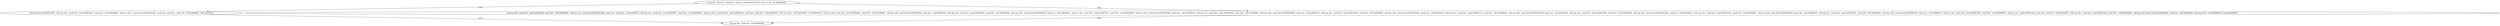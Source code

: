 digraph "func" {
"134517152" [label = "'push edi', 'push esi', 'push eax', 'mov esi, dword [esp+0x10]', 'test esi, esi', 'jne 0x804936f', " ]
"134517615" [label = "'mov edi, dword [0x8058168]', 'sub esp, 0x4', 'push 0x5', 'push 0x8054f34', 'push 0x0', 'call 0x8048d90', 'add esp, 0x10', 'push dword [0x80581d8]', 'push eax', 'push 0x1', 'push edi', 'call 0x8048fe0', 'add esp, 0x10', " ]
"134517167" [label = "'sub esp, 0x4', 'push 0x5', 'push 0x8054f5b', 'push 0x0', 'call 0x8048d90', 'add esp, 0xc', 'push dword [0x80581d8]', 'push eax', 'push 0x1', 'call 0x8048f70', 'add esp, 0xc', 'push 0x5', 'push 0x8054f7c', 'push 0x0', 'call 0x8048d90', 'add esp, 0x10', 'push 0x200', 'push 0x8054fa3', 'push eax', 'push 0x1', 'call 0x8048f70', 'add esp, 0x10', 'call 0x80493b0', 'call 0x80493e0', 'sub esp, 0x4', 'push 0x5', 'push 0x8054fab', 'push 0x0', 'call 0x8048d90', 'add esp, 0x8', 'push dword [0x8058184]', 'push eax', 'call 0x8048ec0', 'add esp, 0xc', 'push 0x5', 'push 0x8054fd8', 'push 0x0', 'call 0x8048d90', 'add esp, 0x8', 'push dword [0x8058184]', 'push eax', 'call 0x8048ec0', 'add esp, 0xc', 'push 0x5', 'push 0x805501e', 'push 0x0', 'call 0x8048d90', 'add esp, 0x8', 'push dword [0x8058184]', 'push eax', 'call 0x8048ec0', 'add esp, 0xc', 'push 0x5', 'push 0x80550b5', 'push 0x0', 'call 0x8048d90', 'add esp, 0x8', 'push dword [0x8058184]', 'push eax', 'call 0x8048ec0', 'add esp, 0xc', 'push 0x5', 'push 0x80550ea', 'push 0x0', 'call 0x8048d90', 'add esp, 0x8', 'push dword [0x8058184]', 'push eax', 'call 0x8048ec0', 'add esp, 0xc', 'push 0x5', 'push 0x805511f', 'push 0x0', 'call 0x8048d90', 'add esp, 0x8', 'push dword [0x8058184]', 'push eax', 'call 0x8048ec0', 'add esp, 0xc', 'push 0x5', 'push 0x805519d', 'push 0x0', 'call 0x8048d90', 'add esp, 0x8', 'push dword [0x8058184]', 'push eax', 'call 0x8048ec0', 'add esp, 0xc', 'push 0x5', 'push 0x8055354', 'push 0x0', 'call 0x8048d90', 'add esp, 0x8', 'push dword [0x8058184]', 'push eax', 'call 0x8048ec0', 'add esp, 0xc', 'push 0x5', 'push 0x8055384', 'push 0x0', 'call 0x8048d90', 'add esp, 0x8', 'push dword [0x8058184]', 'push eax', 'call 0x8048ec0', 'add esp, 0xc', 'push 0x5', 'push 0x80553bd', 'push 0x0', 'call 0x8048d90', 'add esp, 0xc', 'push 0x80553e9', 'push eax', 'push 0x1', 'call 0x8048f70', 'add esp, 0xc', 'push 0x5', 'push 0x80553f2', 'push 0x0', 'call 0x8048d90', 'add esp, 0x8', 'push dword [0x8058184]', 'push eax', 'call 0x8048ec0', 'add esp, 0x10', 'call 0x8049410', 'jmp 0x804939b', " ]
"134517659" [label = "'sub esp, 0xc', 'push esi', 'call 0x8048e90', " ]
"134517152" -> "134517615" [ label = "CFG" ]
"134517152" -> "134517167" [ label = "CFG" ]
"134517615" -> "134517659" [ label = "CFG" ]
"134517167" -> "134517659" [ label = "CFG" ]
}
